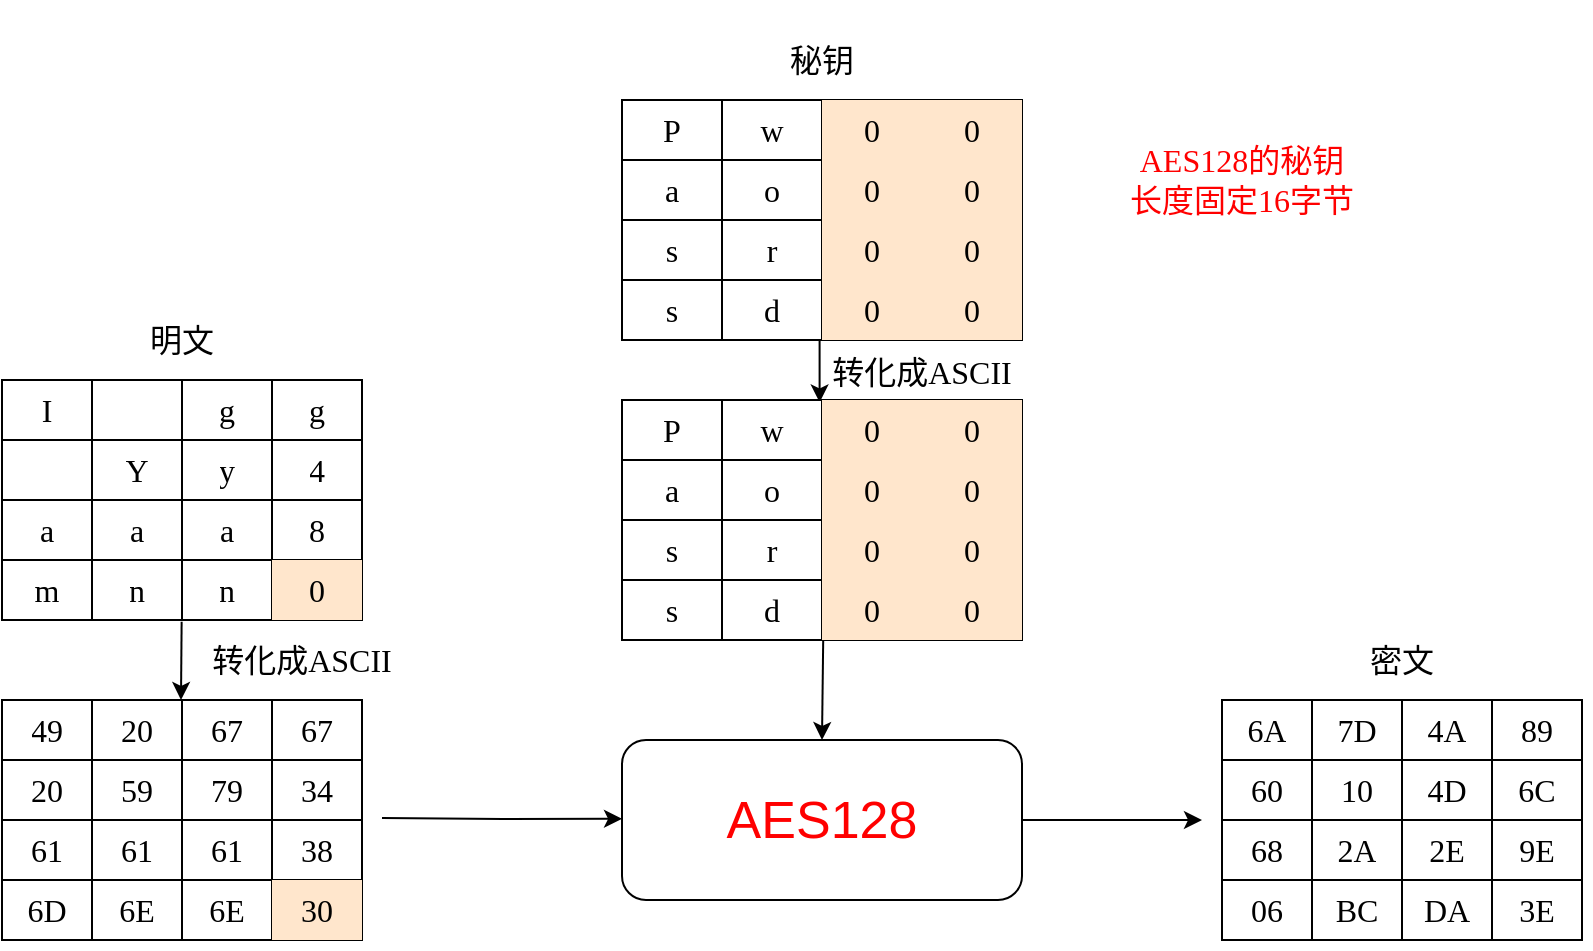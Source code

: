 <mxfile version="21.6.9" type="github">
  <diagram name="第 1 页" id="Atba4np84K2GLx_7ClSU">
    <mxGraphModel dx="1050" dy="625" grid="0" gridSize="10" guides="1" tooltips="1" connect="1" arrows="1" fold="1" page="1" pageScale="1" pageWidth="2336" pageHeight="1654" math="0" shadow="0">
      <root>
        <mxCell id="0" />
        <mxCell id="1" parent="0" />
        <mxCell id="MEGz0LZr5iA2F4U_vHas-93" style="edgeStyle=orthogonalEdgeStyle;rounded=0;orthogonalLoop=1;jettySize=auto;html=1;exitX=0.5;exitY=1;exitDx=0;exitDy=0;entryX=0.494;entryY=0.04;entryDx=0;entryDy=0;entryPerimeter=0;" edge="1" parent="1" source="MEGz0LZr5iA2F4U_vHas-1" target="MEGz0LZr5iA2F4U_vHas-73">
          <mxGeometry relative="1" as="geometry" />
        </mxCell>
        <mxCell id="MEGz0LZr5iA2F4U_vHas-1" value="" style="shape=table;startSize=0;container=1;collapsible=0;childLayout=tableLayout;fontFamily=Comic Sans MS;fontSize=16;" vertex="1" parent="1">
          <mxGeometry x="420" y="80" width="200" height="120" as="geometry" />
        </mxCell>
        <mxCell id="MEGz0LZr5iA2F4U_vHas-2" value="" style="shape=tableRow;horizontal=0;startSize=0;swimlaneHead=0;swimlaneBody=0;strokeColor=inherit;top=0;left=0;bottom=0;right=0;collapsible=0;dropTarget=0;fillColor=none;points=[[0,0.5],[1,0.5]];portConstraint=eastwest;fontFamily=Comic Sans MS;fontSize=16;" vertex="1" parent="MEGz0LZr5iA2F4U_vHas-1">
          <mxGeometry width="200" height="30" as="geometry" />
        </mxCell>
        <mxCell id="MEGz0LZr5iA2F4U_vHas-3" value="P" style="shape=partialRectangle;html=1;whiteSpace=wrap;connectable=0;strokeColor=inherit;overflow=hidden;fillColor=none;top=0;left=0;bottom=0;right=0;pointerEvents=1;fontFamily=Comic Sans MS;fontSize=16;" vertex="1" parent="MEGz0LZr5iA2F4U_vHas-2">
          <mxGeometry width="50" height="30" as="geometry">
            <mxRectangle width="50" height="30" as="alternateBounds" />
          </mxGeometry>
        </mxCell>
        <mxCell id="MEGz0LZr5iA2F4U_vHas-4" value="w" style="shape=partialRectangle;html=1;whiteSpace=wrap;connectable=0;strokeColor=inherit;overflow=hidden;fillColor=none;top=0;left=0;bottom=0;right=0;pointerEvents=1;fontFamily=Comic Sans MS;fontSize=16;" vertex="1" parent="MEGz0LZr5iA2F4U_vHas-2">
          <mxGeometry x="50" width="50" height="30" as="geometry">
            <mxRectangle width="50" height="30" as="alternateBounds" />
          </mxGeometry>
        </mxCell>
        <mxCell id="MEGz0LZr5iA2F4U_vHas-5" value="0" style="shape=partialRectangle;html=1;whiteSpace=wrap;connectable=0;strokeColor=#d79b00;overflow=hidden;fillColor=#ffe6cc;top=0;left=0;bottom=0;right=0;pointerEvents=1;fontFamily=Comic Sans MS;fontSize=16;" vertex="1" parent="MEGz0LZr5iA2F4U_vHas-2">
          <mxGeometry x="100" width="50" height="30" as="geometry">
            <mxRectangle width="50" height="30" as="alternateBounds" />
          </mxGeometry>
        </mxCell>
        <mxCell id="MEGz0LZr5iA2F4U_vHas-6" value="0" style="shape=partialRectangle;html=1;whiteSpace=wrap;connectable=0;strokeColor=#d79b00;overflow=hidden;fillColor=#ffe6cc;top=0;left=0;bottom=0;right=0;pointerEvents=1;fontFamily=Comic Sans MS;fontSize=16;" vertex="1" parent="MEGz0LZr5iA2F4U_vHas-2">
          <mxGeometry x="150" width="50" height="30" as="geometry">
            <mxRectangle width="50" height="30" as="alternateBounds" />
          </mxGeometry>
        </mxCell>
        <mxCell id="MEGz0LZr5iA2F4U_vHas-7" value="" style="shape=tableRow;horizontal=0;startSize=0;swimlaneHead=0;swimlaneBody=0;strokeColor=inherit;top=0;left=0;bottom=0;right=0;collapsible=0;dropTarget=0;fillColor=none;points=[[0,0.5],[1,0.5]];portConstraint=eastwest;fontFamily=Comic Sans MS;fontSize=16;" vertex="1" parent="MEGz0LZr5iA2F4U_vHas-1">
          <mxGeometry y="30" width="200" height="30" as="geometry" />
        </mxCell>
        <mxCell id="MEGz0LZr5iA2F4U_vHas-8" value="a" style="shape=partialRectangle;html=1;whiteSpace=wrap;connectable=0;strokeColor=inherit;overflow=hidden;fillColor=none;top=0;left=0;bottom=0;right=0;pointerEvents=1;fontFamily=Comic Sans MS;fontSize=16;" vertex="1" parent="MEGz0LZr5iA2F4U_vHas-7">
          <mxGeometry width="50" height="30" as="geometry">
            <mxRectangle width="50" height="30" as="alternateBounds" />
          </mxGeometry>
        </mxCell>
        <mxCell id="MEGz0LZr5iA2F4U_vHas-9" value="o" style="shape=partialRectangle;html=1;whiteSpace=wrap;connectable=0;strokeColor=inherit;overflow=hidden;fillColor=none;top=0;left=0;bottom=0;right=0;pointerEvents=1;fontFamily=Comic Sans MS;fontSize=16;" vertex="1" parent="MEGz0LZr5iA2F4U_vHas-7">
          <mxGeometry x="50" width="50" height="30" as="geometry">
            <mxRectangle width="50" height="30" as="alternateBounds" />
          </mxGeometry>
        </mxCell>
        <mxCell id="MEGz0LZr5iA2F4U_vHas-10" value="0" style="shape=partialRectangle;html=1;whiteSpace=wrap;connectable=0;strokeColor=#d79b00;overflow=hidden;fillColor=#ffe6cc;top=0;left=0;bottom=0;right=0;pointerEvents=1;fontFamily=Comic Sans MS;fontSize=16;" vertex="1" parent="MEGz0LZr5iA2F4U_vHas-7">
          <mxGeometry x="100" width="50" height="30" as="geometry">
            <mxRectangle width="50" height="30" as="alternateBounds" />
          </mxGeometry>
        </mxCell>
        <mxCell id="MEGz0LZr5iA2F4U_vHas-11" value="0" style="shape=partialRectangle;html=1;whiteSpace=wrap;connectable=0;strokeColor=#d79b00;overflow=hidden;fillColor=#ffe6cc;top=0;left=0;bottom=0;right=0;pointerEvents=1;fontFamily=Comic Sans MS;fontSize=16;" vertex="1" parent="MEGz0LZr5iA2F4U_vHas-7">
          <mxGeometry x="150" width="50" height="30" as="geometry">
            <mxRectangle width="50" height="30" as="alternateBounds" />
          </mxGeometry>
        </mxCell>
        <mxCell id="MEGz0LZr5iA2F4U_vHas-12" value="" style="shape=tableRow;horizontal=0;startSize=0;swimlaneHead=0;swimlaneBody=0;strokeColor=inherit;top=0;left=0;bottom=0;right=0;collapsible=0;dropTarget=0;fillColor=none;points=[[0,0.5],[1,0.5]];portConstraint=eastwest;fontFamily=Comic Sans MS;fontSize=16;" vertex="1" parent="MEGz0LZr5iA2F4U_vHas-1">
          <mxGeometry y="60" width="200" height="30" as="geometry" />
        </mxCell>
        <mxCell id="MEGz0LZr5iA2F4U_vHas-13" value="s" style="shape=partialRectangle;html=1;whiteSpace=wrap;connectable=0;strokeColor=inherit;overflow=hidden;fillColor=none;top=0;left=0;bottom=0;right=0;pointerEvents=1;fontFamily=Comic Sans MS;fontSize=16;" vertex="1" parent="MEGz0LZr5iA2F4U_vHas-12">
          <mxGeometry width="50" height="30" as="geometry">
            <mxRectangle width="50" height="30" as="alternateBounds" />
          </mxGeometry>
        </mxCell>
        <mxCell id="MEGz0LZr5iA2F4U_vHas-14" value="r" style="shape=partialRectangle;html=1;whiteSpace=wrap;connectable=0;strokeColor=inherit;overflow=hidden;fillColor=none;top=0;left=0;bottom=0;right=0;pointerEvents=1;fontFamily=Comic Sans MS;fontSize=16;" vertex="1" parent="MEGz0LZr5iA2F4U_vHas-12">
          <mxGeometry x="50" width="50" height="30" as="geometry">
            <mxRectangle width="50" height="30" as="alternateBounds" />
          </mxGeometry>
        </mxCell>
        <mxCell id="MEGz0LZr5iA2F4U_vHas-15" value="0" style="shape=partialRectangle;html=1;whiteSpace=wrap;connectable=0;strokeColor=#d79b00;overflow=hidden;fillColor=#ffe6cc;top=0;left=0;bottom=0;right=0;pointerEvents=1;fontFamily=Comic Sans MS;fontSize=16;" vertex="1" parent="MEGz0LZr5iA2F4U_vHas-12">
          <mxGeometry x="100" width="50" height="30" as="geometry">
            <mxRectangle width="50" height="30" as="alternateBounds" />
          </mxGeometry>
        </mxCell>
        <mxCell id="MEGz0LZr5iA2F4U_vHas-16" value="0" style="shape=partialRectangle;html=1;whiteSpace=wrap;connectable=0;strokeColor=#d79b00;overflow=hidden;fillColor=#ffe6cc;top=0;left=0;bottom=0;right=0;pointerEvents=1;fontFamily=Comic Sans MS;fontSize=16;" vertex="1" parent="MEGz0LZr5iA2F4U_vHas-12">
          <mxGeometry x="150" width="50" height="30" as="geometry">
            <mxRectangle width="50" height="30" as="alternateBounds" />
          </mxGeometry>
        </mxCell>
        <mxCell id="MEGz0LZr5iA2F4U_vHas-17" style="shape=tableRow;horizontal=0;startSize=0;swimlaneHead=0;swimlaneBody=0;strokeColor=inherit;top=0;left=0;bottom=0;right=0;collapsible=0;dropTarget=0;fillColor=none;points=[[0,0.5],[1,0.5]];portConstraint=eastwest;fontFamily=Comic Sans MS;fontSize=16;" vertex="1" parent="MEGz0LZr5iA2F4U_vHas-1">
          <mxGeometry y="90" width="200" height="30" as="geometry" />
        </mxCell>
        <mxCell id="MEGz0LZr5iA2F4U_vHas-18" value="s" style="shape=partialRectangle;html=1;whiteSpace=wrap;connectable=0;strokeColor=inherit;overflow=hidden;fillColor=none;top=0;left=0;bottom=0;right=0;pointerEvents=1;fontFamily=Comic Sans MS;fontSize=16;" vertex="1" parent="MEGz0LZr5iA2F4U_vHas-17">
          <mxGeometry width="50" height="30" as="geometry">
            <mxRectangle width="50" height="30" as="alternateBounds" />
          </mxGeometry>
        </mxCell>
        <mxCell id="MEGz0LZr5iA2F4U_vHas-19" value="d" style="shape=partialRectangle;html=1;whiteSpace=wrap;connectable=0;strokeColor=inherit;overflow=hidden;fillColor=none;top=0;left=0;bottom=0;right=0;pointerEvents=1;fontFamily=Comic Sans MS;fontSize=16;" vertex="1" parent="MEGz0LZr5iA2F4U_vHas-17">
          <mxGeometry x="50" width="50" height="30" as="geometry">
            <mxRectangle width="50" height="30" as="alternateBounds" />
          </mxGeometry>
        </mxCell>
        <mxCell id="MEGz0LZr5iA2F4U_vHas-20" value="0" style="shape=partialRectangle;html=1;whiteSpace=wrap;connectable=0;strokeColor=#d79b00;overflow=hidden;fillColor=#ffe6cc;top=0;left=0;bottom=0;right=0;pointerEvents=1;fontFamily=Comic Sans MS;fontSize=16;" vertex="1" parent="MEGz0LZr5iA2F4U_vHas-17">
          <mxGeometry x="100" width="50" height="30" as="geometry">
            <mxRectangle width="50" height="30" as="alternateBounds" />
          </mxGeometry>
        </mxCell>
        <mxCell id="MEGz0LZr5iA2F4U_vHas-21" value="0" style="shape=partialRectangle;html=1;whiteSpace=wrap;connectable=0;strokeColor=#d79b00;overflow=hidden;fillColor=#ffe6cc;top=0;left=0;bottom=0;right=0;pointerEvents=1;fontFamily=Comic Sans MS;fontSize=16;" vertex="1" parent="MEGz0LZr5iA2F4U_vHas-17">
          <mxGeometry x="150" width="50" height="30" as="geometry">
            <mxRectangle width="50" height="30" as="alternateBounds" />
          </mxGeometry>
        </mxCell>
        <mxCell id="MEGz0LZr5iA2F4U_vHas-22" value="" style="shape=table;startSize=0;container=1;collapsible=0;childLayout=tableLayout;fontFamily=Comic Sans MS;fontSize=16;" vertex="1" parent="1">
          <mxGeometry x="110" y="220" width="180" height="120" as="geometry" />
        </mxCell>
        <mxCell id="MEGz0LZr5iA2F4U_vHas-23" value="" style="shape=tableRow;horizontal=0;startSize=0;swimlaneHead=0;swimlaneBody=0;strokeColor=inherit;top=0;left=0;bottom=0;right=0;collapsible=0;dropTarget=0;fillColor=none;points=[[0,0.5],[1,0.5]];portConstraint=eastwest;fontFamily=Comic Sans MS;fontSize=16;" vertex="1" parent="MEGz0LZr5iA2F4U_vHas-22">
          <mxGeometry width="180" height="30" as="geometry" />
        </mxCell>
        <mxCell id="MEGz0LZr5iA2F4U_vHas-24" value="I" style="shape=partialRectangle;html=1;whiteSpace=wrap;connectable=0;strokeColor=inherit;overflow=hidden;fillColor=none;top=0;left=0;bottom=0;right=0;pointerEvents=1;fontFamily=Comic Sans MS;fontSize=16;" vertex="1" parent="MEGz0LZr5iA2F4U_vHas-23">
          <mxGeometry width="45" height="30" as="geometry">
            <mxRectangle width="45" height="30" as="alternateBounds" />
          </mxGeometry>
        </mxCell>
        <mxCell id="MEGz0LZr5iA2F4U_vHas-25" value="&amp;nbsp;" style="shape=partialRectangle;html=1;whiteSpace=wrap;connectable=0;strokeColor=inherit;overflow=hidden;fillColor=none;top=0;left=0;bottom=0;right=0;pointerEvents=1;fontFamily=Comic Sans MS;fontSize=16;" vertex="1" parent="MEGz0LZr5iA2F4U_vHas-23">
          <mxGeometry x="45" width="45" height="30" as="geometry">
            <mxRectangle width="45" height="30" as="alternateBounds" />
          </mxGeometry>
        </mxCell>
        <mxCell id="MEGz0LZr5iA2F4U_vHas-26" value="g" style="shape=partialRectangle;html=1;whiteSpace=wrap;connectable=0;strokeColor=inherit;overflow=hidden;fillColor=none;top=0;left=0;bottom=0;right=0;pointerEvents=1;fontFamily=Comic Sans MS;fontSize=16;" vertex="1" parent="MEGz0LZr5iA2F4U_vHas-23">
          <mxGeometry x="90" width="45" height="30" as="geometry">
            <mxRectangle width="45" height="30" as="alternateBounds" />
          </mxGeometry>
        </mxCell>
        <mxCell id="MEGz0LZr5iA2F4U_vHas-27" value="g" style="shape=partialRectangle;html=1;whiteSpace=wrap;connectable=0;strokeColor=inherit;overflow=hidden;fillColor=none;top=0;left=0;bottom=0;right=0;pointerEvents=1;fontFamily=Comic Sans MS;fontSize=16;" vertex="1" parent="MEGz0LZr5iA2F4U_vHas-23">
          <mxGeometry x="135" width="45" height="30" as="geometry">
            <mxRectangle width="45" height="30" as="alternateBounds" />
          </mxGeometry>
        </mxCell>
        <mxCell id="MEGz0LZr5iA2F4U_vHas-28" value="" style="shape=tableRow;horizontal=0;startSize=0;swimlaneHead=0;swimlaneBody=0;strokeColor=inherit;top=0;left=0;bottom=0;right=0;collapsible=0;dropTarget=0;fillColor=none;points=[[0,0.5],[1,0.5]];portConstraint=eastwest;fontFamily=Comic Sans MS;fontSize=16;" vertex="1" parent="MEGz0LZr5iA2F4U_vHas-22">
          <mxGeometry y="30" width="180" height="30" as="geometry" />
        </mxCell>
        <mxCell id="MEGz0LZr5iA2F4U_vHas-29" value="&amp;nbsp;" style="shape=partialRectangle;html=1;whiteSpace=wrap;connectable=0;strokeColor=inherit;overflow=hidden;fillColor=none;top=0;left=0;bottom=0;right=0;pointerEvents=1;fontFamily=Comic Sans MS;fontSize=16;" vertex="1" parent="MEGz0LZr5iA2F4U_vHas-28">
          <mxGeometry width="45" height="30" as="geometry">
            <mxRectangle width="45" height="30" as="alternateBounds" />
          </mxGeometry>
        </mxCell>
        <mxCell id="MEGz0LZr5iA2F4U_vHas-30" value="Y" style="shape=partialRectangle;html=1;whiteSpace=wrap;connectable=0;strokeColor=inherit;overflow=hidden;fillColor=none;top=0;left=0;bottom=0;right=0;pointerEvents=1;fontFamily=Comic Sans MS;fontSize=16;" vertex="1" parent="MEGz0LZr5iA2F4U_vHas-28">
          <mxGeometry x="45" width="45" height="30" as="geometry">
            <mxRectangle width="45" height="30" as="alternateBounds" />
          </mxGeometry>
        </mxCell>
        <mxCell id="MEGz0LZr5iA2F4U_vHas-31" value="y" style="shape=partialRectangle;html=1;whiteSpace=wrap;connectable=0;strokeColor=inherit;overflow=hidden;fillColor=none;top=0;left=0;bottom=0;right=0;pointerEvents=1;fontFamily=Comic Sans MS;fontSize=16;" vertex="1" parent="MEGz0LZr5iA2F4U_vHas-28">
          <mxGeometry x="90" width="45" height="30" as="geometry">
            <mxRectangle width="45" height="30" as="alternateBounds" />
          </mxGeometry>
        </mxCell>
        <mxCell id="MEGz0LZr5iA2F4U_vHas-32" value="4" style="shape=partialRectangle;html=1;whiteSpace=wrap;connectable=0;strokeColor=inherit;overflow=hidden;fillColor=none;top=0;left=0;bottom=0;right=0;pointerEvents=1;fontFamily=Comic Sans MS;fontSize=16;" vertex="1" parent="MEGz0LZr5iA2F4U_vHas-28">
          <mxGeometry x="135" width="45" height="30" as="geometry">
            <mxRectangle width="45" height="30" as="alternateBounds" />
          </mxGeometry>
        </mxCell>
        <mxCell id="MEGz0LZr5iA2F4U_vHas-33" value="" style="shape=tableRow;horizontal=0;startSize=0;swimlaneHead=0;swimlaneBody=0;strokeColor=inherit;top=0;left=0;bottom=0;right=0;collapsible=0;dropTarget=0;fillColor=none;points=[[0,0.5],[1,0.5]];portConstraint=eastwest;fontFamily=Comic Sans MS;fontSize=16;" vertex="1" parent="MEGz0LZr5iA2F4U_vHas-22">
          <mxGeometry y="60" width="180" height="30" as="geometry" />
        </mxCell>
        <mxCell id="MEGz0LZr5iA2F4U_vHas-34" value="a" style="shape=partialRectangle;html=1;whiteSpace=wrap;connectable=0;strokeColor=inherit;overflow=hidden;fillColor=none;top=0;left=0;bottom=0;right=0;pointerEvents=1;fontFamily=Comic Sans MS;fontSize=16;" vertex="1" parent="MEGz0LZr5iA2F4U_vHas-33">
          <mxGeometry width="45" height="30" as="geometry">
            <mxRectangle width="45" height="30" as="alternateBounds" />
          </mxGeometry>
        </mxCell>
        <mxCell id="MEGz0LZr5iA2F4U_vHas-35" value="a" style="shape=partialRectangle;html=1;whiteSpace=wrap;connectable=0;strokeColor=inherit;overflow=hidden;fillColor=none;top=0;left=0;bottom=0;right=0;pointerEvents=1;fontFamily=Comic Sans MS;fontSize=16;" vertex="1" parent="MEGz0LZr5iA2F4U_vHas-33">
          <mxGeometry x="45" width="45" height="30" as="geometry">
            <mxRectangle width="45" height="30" as="alternateBounds" />
          </mxGeometry>
        </mxCell>
        <mxCell id="MEGz0LZr5iA2F4U_vHas-36" value="a" style="shape=partialRectangle;html=1;whiteSpace=wrap;connectable=0;strokeColor=inherit;overflow=hidden;fillColor=none;top=0;left=0;bottom=0;right=0;pointerEvents=1;fontFamily=Comic Sans MS;fontSize=16;" vertex="1" parent="MEGz0LZr5iA2F4U_vHas-33">
          <mxGeometry x="90" width="45" height="30" as="geometry">
            <mxRectangle width="45" height="30" as="alternateBounds" />
          </mxGeometry>
        </mxCell>
        <mxCell id="MEGz0LZr5iA2F4U_vHas-37" value="8" style="shape=partialRectangle;html=1;whiteSpace=wrap;connectable=0;strokeColor=inherit;overflow=hidden;fillColor=none;top=0;left=0;bottom=0;right=0;pointerEvents=1;fontFamily=Comic Sans MS;fontSize=16;" vertex="1" parent="MEGz0LZr5iA2F4U_vHas-33">
          <mxGeometry x="135" width="45" height="30" as="geometry">
            <mxRectangle width="45" height="30" as="alternateBounds" />
          </mxGeometry>
        </mxCell>
        <mxCell id="MEGz0LZr5iA2F4U_vHas-38" style="shape=tableRow;horizontal=0;startSize=0;swimlaneHead=0;swimlaneBody=0;strokeColor=inherit;top=0;left=0;bottom=0;right=0;collapsible=0;dropTarget=0;fillColor=none;points=[[0,0.5],[1,0.5]];portConstraint=eastwest;fontFamily=Comic Sans MS;fontSize=16;" vertex="1" parent="MEGz0LZr5iA2F4U_vHas-22">
          <mxGeometry y="90" width="180" height="30" as="geometry" />
        </mxCell>
        <mxCell id="MEGz0LZr5iA2F4U_vHas-39" value="m" style="shape=partialRectangle;html=1;whiteSpace=wrap;connectable=0;strokeColor=inherit;overflow=hidden;fillColor=none;top=0;left=0;bottom=0;right=0;pointerEvents=1;fontFamily=Comic Sans MS;fontSize=16;" vertex="1" parent="MEGz0LZr5iA2F4U_vHas-38">
          <mxGeometry width="45" height="30" as="geometry">
            <mxRectangle width="45" height="30" as="alternateBounds" />
          </mxGeometry>
        </mxCell>
        <mxCell id="MEGz0LZr5iA2F4U_vHas-40" value="n" style="shape=partialRectangle;html=1;whiteSpace=wrap;connectable=0;strokeColor=inherit;overflow=hidden;fillColor=none;top=0;left=0;bottom=0;right=0;pointerEvents=1;fontFamily=Comic Sans MS;fontSize=16;" vertex="1" parent="MEGz0LZr5iA2F4U_vHas-38">
          <mxGeometry x="45" width="45" height="30" as="geometry">
            <mxRectangle width="45" height="30" as="alternateBounds" />
          </mxGeometry>
        </mxCell>
        <mxCell id="MEGz0LZr5iA2F4U_vHas-41" value="n" style="shape=partialRectangle;html=1;whiteSpace=wrap;connectable=0;strokeColor=inherit;overflow=hidden;fillColor=none;top=0;left=0;bottom=0;right=0;pointerEvents=1;fontFamily=Comic Sans MS;fontSize=16;" vertex="1" parent="MEGz0LZr5iA2F4U_vHas-38">
          <mxGeometry x="90" width="45" height="30" as="geometry">
            <mxRectangle width="45" height="30" as="alternateBounds" />
          </mxGeometry>
        </mxCell>
        <mxCell id="MEGz0LZr5iA2F4U_vHas-42" value="0" style="shape=partialRectangle;html=1;whiteSpace=wrap;connectable=0;strokeColor=#d79b00;overflow=hidden;fillColor=#ffe6cc;top=0;left=0;bottom=0;right=0;pointerEvents=1;fontFamily=Comic Sans MS;fontSize=16;" vertex="1" parent="MEGz0LZr5iA2F4U_vHas-38">
          <mxGeometry x="135" width="45" height="30" as="geometry">
            <mxRectangle width="45" height="30" as="alternateBounds" />
          </mxGeometry>
        </mxCell>
        <mxCell id="MEGz0LZr5iA2F4U_vHas-71" style="edgeStyle=orthogonalEdgeStyle;rounded=0;orthogonalLoop=1;jettySize=auto;html=1;exitX=1;exitY=0.5;exitDx=0;exitDy=0;" edge="1" parent="1" source="MEGz0LZr5iA2F4U_vHas-43">
          <mxGeometry relative="1" as="geometry">
            <mxPoint x="710" y="440" as="targetPoint" />
          </mxGeometry>
        </mxCell>
        <mxCell id="MEGz0LZr5iA2F4U_vHas-43" value="&lt;font color=&quot;#ff0000&quot; style=&quot;font-size: 26px;&quot;&gt;AES128&lt;/font&gt;" style="rounded=1;whiteSpace=wrap;html=1;" vertex="1" parent="1">
          <mxGeometry x="420" y="400" width="200" height="80" as="geometry" />
        </mxCell>
        <mxCell id="MEGz0LZr5iA2F4U_vHas-44" value="" style="shape=table;startSize=0;container=1;collapsible=0;childLayout=tableLayout;fontFamily=Comic Sans MS;fontSize=16;" vertex="1" parent="1">
          <mxGeometry x="720" y="380" width="180" height="120" as="geometry" />
        </mxCell>
        <mxCell id="MEGz0LZr5iA2F4U_vHas-45" value="" style="shape=tableRow;horizontal=0;startSize=0;swimlaneHead=0;swimlaneBody=0;strokeColor=inherit;top=0;left=0;bottom=0;right=0;collapsible=0;dropTarget=0;fillColor=none;points=[[0,0.5],[1,0.5]];portConstraint=eastwest;fontFamily=Comic Sans MS;fontSize=16;" vertex="1" parent="MEGz0LZr5iA2F4U_vHas-44">
          <mxGeometry width="180" height="30" as="geometry" />
        </mxCell>
        <mxCell id="MEGz0LZr5iA2F4U_vHas-46" value="6A" style="shape=partialRectangle;html=1;whiteSpace=wrap;connectable=0;strokeColor=inherit;overflow=hidden;fillColor=none;top=0;left=0;bottom=0;right=0;pointerEvents=1;fontFamily=Comic Sans MS;fontSize=16;" vertex="1" parent="MEGz0LZr5iA2F4U_vHas-45">
          <mxGeometry width="45" height="30" as="geometry">
            <mxRectangle width="45" height="30" as="alternateBounds" />
          </mxGeometry>
        </mxCell>
        <mxCell id="MEGz0LZr5iA2F4U_vHas-47" value="7D" style="shape=partialRectangle;html=1;whiteSpace=wrap;connectable=0;strokeColor=inherit;overflow=hidden;fillColor=none;top=0;left=0;bottom=0;right=0;pointerEvents=1;fontFamily=Comic Sans MS;fontSize=16;" vertex="1" parent="MEGz0LZr5iA2F4U_vHas-45">
          <mxGeometry x="45" width="45" height="30" as="geometry">
            <mxRectangle width="45" height="30" as="alternateBounds" />
          </mxGeometry>
        </mxCell>
        <mxCell id="MEGz0LZr5iA2F4U_vHas-48" value="4A" style="shape=partialRectangle;html=1;whiteSpace=wrap;connectable=0;strokeColor=inherit;overflow=hidden;fillColor=none;top=0;left=0;bottom=0;right=0;pointerEvents=1;fontFamily=Comic Sans MS;fontSize=16;" vertex="1" parent="MEGz0LZr5iA2F4U_vHas-45">
          <mxGeometry x="90" width="45" height="30" as="geometry">
            <mxRectangle width="45" height="30" as="alternateBounds" />
          </mxGeometry>
        </mxCell>
        <mxCell id="MEGz0LZr5iA2F4U_vHas-49" value="89" style="shape=partialRectangle;html=1;whiteSpace=wrap;connectable=0;strokeColor=inherit;overflow=hidden;fillColor=none;top=0;left=0;bottom=0;right=0;pointerEvents=1;fontFamily=Comic Sans MS;fontSize=16;" vertex="1" parent="MEGz0LZr5iA2F4U_vHas-45">
          <mxGeometry x="135" width="45" height="30" as="geometry">
            <mxRectangle width="45" height="30" as="alternateBounds" />
          </mxGeometry>
        </mxCell>
        <mxCell id="MEGz0LZr5iA2F4U_vHas-50" value="" style="shape=tableRow;horizontal=0;startSize=0;swimlaneHead=0;swimlaneBody=0;strokeColor=inherit;top=0;left=0;bottom=0;right=0;collapsible=0;dropTarget=0;fillColor=none;points=[[0,0.5],[1,0.5]];portConstraint=eastwest;fontFamily=Comic Sans MS;fontSize=16;" vertex="1" parent="MEGz0LZr5iA2F4U_vHas-44">
          <mxGeometry y="30" width="180" height="30" as="geometry" />
        </mxCell>
        <mxCell id="MEGz0LZr5iA2F4U_vHas-51" value="60" style="shape=partialRectangle;html=1;whiteSpace=wrap;connectable=0;strokeColor=inherit;overflow=hidden;fillColor=none;top=0;left=0;bottom=0;right=0;pointerEvents=1;fontFamily=Comic Sans MS;fontSize=16;" vertex="1" parent="MEGz0LZr5iA2F4U_vHas-50">
          <mxGeometry width="45" height="30" as="geometry">
            <mxRectangle width="45" height="30" as="alternateBounds" />
          </mxGeometry>
        </mxCell>
        <mxCell id="MEGz0LZr5iA2F4U_vHas-52" value="10" style="shape=partialRectangle;html=1;whiteSpace=wrap;connectable=0;strokeColor=inherit;overflow=hidden;fillColor=none;top=0;left=0;bottom=0;right=0;pointerEvents=1;fontFamily=Comic Sans MS;fontSize=16;" vertex="1" parent="MEGz0LZr5iA2F4U_vHas-50">
          <mxGeometry x="45" width="45" height="30" as="geometry">
            <mxRectangle width="45" height="30" as="alternateBounds" />
          </mxGeometry>
        </mxCell>
        <mxCell id="MEGz0LZr5iA2F4U_vHas-53" value="4D" style="shape=partialRectangle;html=1;whiteSpace=wrap;connectable=0;strokeColor=inherit;overflow=hidden;fillColor=none;top=0;left=0;bottom=0;right=0;pointerEvents=1;fontFamily=Comic Sans MS;fontSize=16;" vertex="1" parent="MEGz0LZr5iA2F4U_vHas-50">
          <mxGeometry x="90" width="45" height="30" as="geometry">
            <mxRectangle width="45" height="30" as="alternateBounds" />
          </mxGeometry>
        </mxCell>
        <mxCell id="MEGz0LZr5iA2F4U_vHas-54" value="6C" style="shape=partialRectangle;html=1;whiteSpace=wrap;connectable=0;strokeColor=inherit;overflow=hidden;fillColor=none;top=0;left=0;bottom=0;right=0;pointerEvents=1;fontFamily=Comic Sans MS;fontSize=16;" vertex="1" parent="MEGz0LZr5iA2F4U_vHas-50">
          <mxGeometry x="135" width="45" height="30" as="geometry">
            <mxRectangle width="45" height="30" as="alternateBounds" />
          </mxGeometry>
        </mxCell>
        <mxCell id="MEGz0LZr5iA2F4U_vHas-55" value="" style="shape=tableRow;horizontal=0;startSize=0;swimlaneHead=0;swimlaneBody=0;strokeColor=inherit;top=0;left=0;bottom=0;right=0;collapsible=0;dropTarget=0;fillColor=none;points=[[0,0.5],[1,0.5]];portConstraint=eastwest;fontFamily=Comic Sans MS;fontSize=16;" vertex="1" parent="MEGz0LZr5iA2F4U_vHas-44">
          <mxGeometry y="60" width="180" height="30" as="geometry" />
        </mxCell>
        <mxCell id="MEGz0LZr5iA2F4U_vHas-56" value="68" style="shape=partialRectangle;html=1;whiteSpace=wrap;connectable=0;strokeColor=inherit;overflow=hidden;fillColor=none;top=0;left=0;bottom=0;right=0;pointerEvents=1;fontFamily=Comic Sans MS;fontSize=16;" vertex="1" parent="MEGz0LZr5iA2F4U_vHas-55">
          <mxGeometry width="45" height="30" as="geometry">
            <mxRectangle width="45" height="30" as="alternateBounds" />
          </mxGeometry>
        </mxCell>
        <mxCell id="MEGz0LZr5iA2F4U_vHas-57" value="2A" style="shape=partialRectangle;html=1;whiteSpace=wrap;connectable=0;strokeColor=inherit;overflow=hidden;fillColor=none;top=0;left=0;bottom=0;right=0;pointerEvents=1;fontFamily=Comic Sans MS;fontSize=16;" vertex="1" parent="MEGz0LZr5iA2F4U_vHas-55">
          <mxGeometry x="45" width="45" height="30" as="geometry">
            <mxRectangle width="45" height="30" as="alternateBounds" />
          </mxGeometry>
        </mxCell>
        <mxCell id="MEGz0LZr5iA2F4U_vHas-58" value="2E" style="shape=partialRectangle;html=1;whiteSpace=wrap;connectable=0;strokeColor=inherit;overflow=hidden;fillColor=none;top=0;left=0;bottom=0;right=0;pointerEvents=1;fontFamily=Comic Sans MS;fontSize=16;strokeWidth=9;" vertex="1" parent="MEGz0LZr5iA2F4U_vHas-55">
          <mxGeometry x="90" width="45" height="30" as="geometry">
            <mxRectangle width="45" height="30" as="alternateBounds" />
          </mxGeometry>
        </mxCell>
        <mxCell id="MEGz0LZr5iA2F4U_vHas-59" value="9E" style="shape=partialRectangle;html=1;whiteSpace=wrap;connectable=0;strokeColor=inherit;overflow=hidden;fillColor=none;top=0;left=0;bottom=0;right=0;pointerEvents=1;fontFamily=Comic Sans MS;fontSize=16;strokeWidth=9;" vertex="1" parent="MEGz0LZr5iA2F4U_vHas-55">
          <mxGeometry x="135" width="45" height="30" as="geometry">
            <mxRectangle width="45" height="30" as="alternateBounds" />
          </mxGeometry>
        </mxCell>
        <mxCell id="MEGz0LZr5iA2F4U_vHas-65" style="shape=tableRow;horizontal=0;startSize=0;swimlaneHead=0;swimlaneBody=0;strokeColor=inherit;top=0;left=0;bottom=0;right=0;collapsible=0;dropTarget=0;fillColor=none;points=[[0,0.5],[1,0.5]];portConstraint=eastwest;fontFamily=Comic Sans MS;fontSize=16;" vertex="1" parent="MEGz0LZr5iA2F4U_vHas-44">
          <mxGeometry y="90" width="180" height="30" as="geometry" />
        </mxCell>
        <mxCell id="MEGz0LZr5iA2F4U_vHas-66" value="06" style="shape=partialRectangle;html=1;whiteSpace=wrap;connectable=0;strokeColor=inherit;overflow=hidden;fillColor=none;top=0;left=0;bottom=0;right=0;pointerEvents=1;fontFamily=Comic Sans MS;fontSize=16;" vertex="1" parent="MEGz0LZr5iA2F4U_vHas-65">
          <mxGeometry width="45" height="30" as="geometry">
            <mxRectangle width="45" height="30" as="alternateBounds" />
          </mxGeometry>
        </mxCell>
        <mxCell id="MEGz0LZr5iA2F4U_vHas-67" value="BC" style="shape=partialRectangle;html=1;whiteSpace=wrap;connectable=0;strokeColor=inherit;overflow=hidden;fillColor=none;top=0;left=0;bottom=0;right=0;pointerEvents=1;fontFamily=Comic Sans MS;fontSize=16;" vertex="1" parent="MEGz0LZr5iA2F4U_vHas-65">
          <mxGeometry x="45" width="45" height="30" as="geometry">
            <mxRectangle width="45" height="30" as="alternateBounds" />
          </mxGeometry>
        </mxCell>
        <mxCell id="MEGz0LZr5iA2F4U_vHas-68" value="DA" style="shape=partialRectangle;html=1;whiteSpace=wrap;connectable=0;strokeColor=inherit;overflow=hidden;fillColor=none;top=0;left=0;bottom=0;right=0;pointerEvents=1;fontFamily=Comic Sans MS;fontSize=16;strokeWidth=9;" vertex="1" parent="MEGz0LZr5iA2F4U_vHas-65">
          <mxGeometry x="90" width="45" height="30" as="geometry">
            <mxRectangle width="45" height="30" as="alternateBounds" />
          </mxGeometry>
        </mxCell>
        <mxCell id="MEGz0LZr5iA2F4U_vHas-69" value="3E" style="shape=partialRectangle;html=1;whiteSpace=wrap;connectable=0;strokeColor=inherit;overflow=hidden;fillColor=none;top=0;left=0;bottom=0;right=0;pointerEvents=1;fontFamily=Comic Sans MS;fontSize=16;strokeWidth=9;" vertex="1" parent="MEGz0LZr5iA2F4U_vHas-65">
          <mxGeometry x="135" width="45" height="30" as="geometry">
            <mxRectangle width="45" height="30" as="alternateBounds" />
          </mxGeometry>
        </mxCell>
        <mxCell id="MEGz0LZr5iA2F4U_vHas-72" value="" style="shape=table;startSize=0;container=1;collapsible=0;childLayout=tableLayout;fontFamily=Comic Sans MS;fontSize=16;" vertex="1" parent="1">
          <mxGeometry x="420" y="230" width="200" height="120" as="geometry" />
        </mxCell>
        <mxCell id="MEGz0LZr5iA2F4U_vHas-73" value="" style="shape=tableRow;horizontal=0;startSize=0;swimlaneHead=0;swimlaneBody=0;strokeColor=inherit;top=0;left=0;bottom=0;right=0;collapsible=0;dropTarget=0;fillColor=none;points=[[0,0.5],[1,0.5]];portConstraint=eastwest;fontFamily=Comic Sans MS;fontSize=16;" vertex="1" parent="MEGz0LZr5iA2F4U_vHas-72">
          <mxGeometry width="200" height="30" as="geometry" />
        </mxCell>
        <mxCell id="MEGz0LZr5iA2F4U_vHas-74" value="P" style="shape=partialRectangle;html=1;whiteSpace=wrap;connectable=0;strokeColor=inherit;overflow=hidden;fillColor=none;top=0;left=0;bottom=0;right=0;pointerEvents=1;fontFamily=Comic Sans MS;fontSize=16;" vertex="1" parent="MEGz0LZr5iA2F4U_vHas-73">
          <mxGeometry width="50" height="30" as="geometry">
            <mxRectangle width="50" height="30" as="alternateBounds" />
          </mxGeometry>
        </mxCell>
        <mxCell id="MEGz0LZr5iA2F4U_vHas-75" value="w" style="shape=partialRectangle;html=1;whiteSpace=wrap;connectable=0;strokeColor=inherit;overflow=hidden;fillColor=none;top=0;left=0;bottom=0;right=0;pointerEvents=1;fontFamily=Comic Sans MS;fontSize=16;" vertex="1" parent="MEGz0LZr5iA2F4U_vHas-73">
          <mxGeometry x="50" width="50" height="30" as="geometry">
            <mxRectangle width="50" height="30" as="alternateBounds" />
          </mxGeometry>
        </mxCell>
        <mxCell id="MEGz0LZr5iA2F4U_vHas-76" value="0" style="shape=partialRectangle;html=1;whiteSpace=wrap;connectable=0;strokeColor=#d79b00;overflow=hidden;fillColor=#ffe6cc;top=0;left=0;bottom=0;right=0;pointerEvents=1;fontFamily=Comic Sans MS;fontSize=16;" vertex="1" parent="MEGz0LZr5iA2F4U_vHas-73">
          <mxGeometry x="100" width="50" height="30" as="geometry">
            <mxRectangle width="50" height="30" as="alternateBounds" />
          </mxGeometry>
        </mxCell>
        <mxCell id="MEGz0LZr5iA2F4U_vHas-77" value="0" style="shape=partialRectangle;html=1;whiteSpace=wrap;connectable=0;strokeColor=#d79b00;overflow=hidden;fillColor=#ffe6cc;top=0;left=0;bottom=0;right=0;pointerEvents=1;fontFamily=Comic Sans MS;fontSize=16;" vertex="1" parent="MEGz0LZr5iA2F4U_vHas-73">
          <mxGeometry x="150" width="50" height="30" as="geometry">
            <mxRectangle width="50" height="30" as="alternateBounds" />
          </mxGeometry>
        </mxCell>
        <mxCell id="MEGz0LZr5iA2F4U_vHas-78" value="" style="shape=tableRow;horizontal=0;startSize=0;swimlaneHead=0;swimlaneBody=0;strokeColor=inherit;top=0;left=0;bottom=0;right=0;collapsible=0;dropTarget=0;fillColor=none;points=[[0,0.5],[1,0.5]];portConstraint=eastwest;fontFamily=Comic Sans MS;fontSize=16;" vertex="1" parent="MEGz0LZr5iA2F4U_vHas-72">
          <mxGeometry y="30" width="200" height="30" as="geometry" />
        </mxCell>
        <mxCell id="MEGz0LZr5iA2F4U_vHas-79" value="a" style="shape=partialRectangle;html=1;whiteSpace=wrap;connectable=0;strokeColor=inherit;overflow=hidden;fillColor=none;top=0;left=0;bottom=0;right=0;pointerEvents=1;fontFamily=Comic Sans MS;fontSize=16;" vertex="1" parent="MEGz0LZr5iA2F4U_vHas-78">
          <mxGeometry width="50" height="30" as="geometry">
            <mxRectangle width="50" height="30" as="alternateBounds" />
          </mxGeometry>
        </mxCell>
        <mxCell id="MEGz0LZr5iA2F4U_vHas-80" value="o" style="shape=partialRectangle;html=1;whiteSpace=wrap;connectable=0;strokeColor=inherit;overflow=hidden;fillColor=none;top=0;left=0;bottom=0;right=0;pointerEvents=1;fontFamily=Comic Sans MS;fontSize=16;" vertex="1" parent="MEGz0LZr5iA2F4U_vHas-78">
          <mxGeometry x="50" width="50" height="30" as="geometry">
            <mxRectangle width="50" height="30" as="alternateBounds" />
          </mxGeometry>
        </mxCell>
        <mxCell id="MEGz0LZr5iA2F4U_vHas-81" value="0" style="shape=partialRectangle;html=1;whiteSpace=wrap;connectable=0;strokeColor=#d79b00;overflow=hidden;fillColor=#ffe6cc;top=0;left=0;bottom=0;right=0;pointerEvents=1;fontFamily=Comic Sans MS;fontSize=16;" vertex="1" parent="MEGz0LZr5iA2F4U_vHas-78">
          <mxGeometry x="100" width="50" height="30" as="geometry">
            <mxRectangle width="50" height="30" as="alternateBounds" />
          </mxGeometry>
        </mxCell>
        <mxCell id="MEGz0LZr5iA2F4U_vHas-82" value="0" style="shape=partialRectangle;html=1;whiteSpace=wrap;connectable=0;strokeColor=#d79b00;overflow=hidden;fillColor=#ffe6cc;top=0;left=0;bottom=0;right=0;pointerEvents=1;fontFamily=Comic Sans MS;fontSize=16;" vertex="1" parent="MEGz0LZr5iA2F4U_vHas-78">
          <mxGeometry x="150" width="50" height="30" as="geometry">
            <mxRectangle width="50" height="30" as="alternateBounds" />
          </mxGeometry>
        </mxCell>
        <mxCell id="MEGz0LZr5iA2F4U_vHas-83" value="" style="shape=tableRow;horizontal=0;startSize=0;swimlaneHead=0;swimlaneBody=0;strokeColor=inherit;top=0;left=0;bottom=0;right=0;collapsible=0;dropTarget=0;fillColor=none;points=[[0,0.5],[1,0.5]];portConstraint=eastwest;fontFamily=Comic Sans MS;fontSize=16;" vertex="1" parent="MEGz0LZr5iA2F4U_vHas-72">
          <mxGeometry y="60" width="200" height="30" as="geometry" />
        </mxCell>
        <mxCell id="MEGz0LZr5iA2F4U_vHas-84" value="s" style="shape=partialRectangle;html=1;whiteSpace=wrap;connectable=0;strokeColor=inherit;overflow=hidden;fillColor=none;top=0;left=0;bottom=0;right=0;pointerEvents=1;fontFamily=Comic Sans MS;fontSize=16;" vertex="1" parent="MEGz0LZr5iA2F4U_vHas-83">
          <mxGeometry width="50" height="30" as="geometry">
            <mxRectangle width="50" height="30" as="alternateBounds" />
          </mxGeometry>
        </mxCell>
        <mxCell id="MEGz0LZr5iA2F4U_vHas-85" value="r" style="shape=partialRectangle;html=1;whiteSpace=wrap;connectable=0;strokeColor=inherit;overflow=hidden;fillColor=none;top=0;left=0;bottom=0;right=0;pointerEvents=1;fontFamily=Comic Sans MS;fontSize=16;" vertex="1" parent="MEGz0LZr5iA2F4U_vHas-83">
          <mxGeometry x="50" width="50" height="30" as="geometry">
            <mxRectangle width="50" height="30" as="alternateBounds" />
          </mxGeometry>
        </mxCell>
        <mxCell id="MEGz0LZr5iA2F4U_vHas-86" value="0" style="shape=partialRectangle;html=1;whiteSpace=wrap;connectable=0;strokeColor=#d79b00;overflow=hidden;fillColor=#ffe6cc;top=0;left=0;bottom=0;right=0;pointerEvents=1;fontFamily=Comic Sans MS;fontSize=16;" vertex="1" parent="MEGz0LZr5iA2F4U_vHas-83">
          <mxGeometry x="100" width="50" height="30" as="geometry">
            <mxRectangle width="50" height="30" as="alternateBounds" />
          </mxGeometry>
        </mxCell>
        <mxCell id="MEGz0LZr5iA2F4U_vHas-87" value="0" style="shape=partialRectangle;html=1;whiteSpace=wrap;connectable=0;strokeColor=#d79b00;overflow=hidden;fillColor=#ffe6cc;top=0;left=0;bottom=0;right=0;pointerEvents=1;fontFamily=Comic Sans MS;fontSize=16;" vertex="1" parent="MEGz0LZr5iA2F4U_vHas-83">
          <mxGeometry x="150" width="50" height="30" as="geometry">
            <mxRectangle width="50" height="30" as="alternateBounds" />
          </mxGeometry>
        </mxCell>
        <mxCell id="MEGz0LZr5iA2F4U_vHas-88" style="shape=tableRow;horizontal=0;startSize=0;swimlaneHead=0;swimlaneBody=0;strokeColor=inherit;top=0;left=0;bottom=0;right=0;collapsible=0;dropTarget=0;fillColor=none;points=[[0,0.5],[1,0.5]];portConstraint=eastwest;fontFamily=Comic Sans MS;fontSize=16;" vertex="1" parent="MEGz0LZr5iA2F4U_vHas-72">
          <mxGeometry y="90" width="200" height="30" as="geometry" />
        </mxCell>
        <mxCell id="MEGz0LZr5iA2F4U_vHas-89" value="s" style="shape=partialRectangle;html=1;whiteSpace=wrap;connectable=0;strokeColor=inherit;overflow=hidden;fillColor=none;top=0;left=0;bottom=0;right=0;pointerEvents=1;fontFamily=Comic Sans MS;fontSize=16;" vertex="1" parent="MEGz0LZr5iA2F4U_vHas-88">
          <mxGeometry width="50" height="30" as="geometry">
            <mxRectangle width="50" height="30" as="alternateBounds" />
          </mxGeometry>
        </mxCell>
        <mxCell id="MEGz0LZr5iA2F4U_vHas-90" value="d" style="shape=partialRectangle;html=1;whiteSpace=wrap;connectable=0;strokeColor=inherit;overflow=hidden;fillColor=none;top=0;left=0;bottom=0;right=0;pointerEvents=1;fontFamily=Comic Sans MS;fontSize=16;" vertex="1" parent="MEGz0LZr5iA2F4U_vHas-88">
          <mxGeometry x="50" width="50" height="30" as="geometry">
            <mxRectangle width="50" height="30" as="alternateBounds" />
          </mxGeometry>
        </mxCell>
        <mxCell id="MEGz0LZr5iA2F4U_vHas-91" value="0" style="shape=partialRectangle;html=1;whiteSpace=wrap;connectable=0;strokeColor=#d79b00;overflow=hidden;fillColor=#ffe6cc;top=0;left=0;bottom=0;right=0;pointerEvents=1;fontFamily=Comic Sans MS;fontSize=16;" vertex="1" parent="MEGz0LZr5iA2F4U_vHas-88">
          <mxGeometry x="100" width="50" height="30" as="geometry">
            <mxRectangle width="50" height="30" as="alternateBounds" />
          </mxGeometry>
        </mxCell>
        <mxCell id="MEGz0LZr5iA2F4U_vHas-92" value="0" style="shape=partialRectangle;html=1;whiteSpace=wrap;connectable=0;strokeColor=#d79b00;overflow=hidden;fillColor=#ffe6cc;top=0;left=0;bottom=0;right=0;pointerEvents=1;fontFamily=Comic Sans MS;fontSize=16;" vertex="1" parent="MEGz0LZr5iA2F4U_vHas-88">
          <mxGeometry x="150" width="50" height="30" as="geometry">
            <mxRectangle width="50" height="30" as="alternateBounds" />
          </mxGeometry>
        </mxCell>
        <mxCell id="MEGz0LZr5iA2F4U_vHas-94" value="" style="shape=table;startSize=0;container=1;collapsible=0;childLayout=tableLayout;fontFamily=Comic Sans MS;fontSize=16;" vertex="1" parent="1">
          <mxGeometry x="110" y="380" width="180" height="120" as="geometry" />
        </mxCell>
        <mxCell id="MEGz0LZr5iA2F4U_vHas-95" value="" style="shape=tableRow;horizontal=0;startSize=0;swimlaneHead=0;swimlaneBody=0;strokeColor=inherit;top=0;left=0;bottom=0;right=0;collapsible=0;dropTarget=0;fillColor=none;points=[[0,0.5],[1,0.5]];portConstraint=eastwest;fontFamily=Comic Sans MS;fontSize=16;" vertex="1" parent="MEGz0LZr5iA2F4U_vHas-94">
          <mxGeometry width="180" height="30" as="geometry" />
        </mxCell>
        <mxCell id="MEGz0LZr5iA2F4U_vHas-96" value="49" style="shape=partialRectangle;html=1;whiteSpace=wrap;connectable=0;strokeColor=inherit;overflow=hidden;fillColor=none;top=0;left=0;bottom=0;right=0;pointerEvents=1;fontFamily=Comic Sans MS;fontSize=16;" vertex="1" parent="MEGz0LZr5iA2F4U_vHas-95">
          <mxGeometry width="45" height="30" as="geometry">
            <mxRectangle width="45" height="30" as="alternateBounds" />
          </mxGeometry>
        </mxCell>
        <mxCell id="MEGz0LZr5iA2F4U_vHas-97" value="20" style="shape=partialRectangle;html=1;whiteSpace=wrap;connectable=0;strokeColor=inherit;overflow=hidden;fillColor=none;top=0;left=0;bottom=0;right=0;pointerEvents=1;fontFamily=Comic Sans MS;fontSize=16;" vertex="1" parent="MEGz0LZr5iA2F4U_vHas-95">
          <mxGeometry x="45" width="45" height="30" as="geometry">
            <mxRectangle width="45" height="30" as="alternateBounds" />
          </mxGeometry>
        </mxCell>
        <mxCell id="MEGz0LZr5iA2F4U_vHas-98" value="67" style="shape=partialRectangle;html=1;whiteSpace=wrap;connectable=0;strokeColor=inherit;overflow=hidden;fillColor=none;top=0;left=0;bottom=0;right=0;pointerEvents=1;fontFamily=Comic Sans MS;fontSize=16;" vertex="1" parent="MEGz0LZr5iA2F4U_vHas-95">
          <mxGeometry x="90" width="45" height="30" as="geometry">
            <mxRectangle width="45" height="30" as="alternateBounds" />
          </mxGeometry>
        </mxCell>
        <mxCell id="MEGz0LZr5iA2F4U_vHas-99" value="67" style="shape=partialRectangle;html=1;whiteSpace=wrap;connectable=0;strokeColor=inherit;overflow=hidden;fillColor=none;top=0;left=0;bottom=0;right=0;pointerEvents=1;fontFamily=Comic Sans MS;fontSize=16;" vertex="1" parent="MEGz0LZr5iA2F4U_vHas-95">
          <mxGeometry x="135" width="45" height="30" as="geometry">
            <mxRectangle width="45" height="30" as="alternateBounds" />
          </mxGeometry>
        </mxCell>
        <mxCell id="MEGz0LZr5iA2F4U_vHas-100" value="" style="shape=tableRow;horizontal=0;startSize=0;swimlaneHead=0;swimlaneBody=0;strokeColor=inherit;top=0;left=0;bottom=0;right=0;collapsible=0;dropTarget=0;fillColor=none;points=[[0,0.5],[1,0.5]];portConstraint=eastwest;fontFamily=Comic Sans MS;fontSize=16;" vertex="1" parent="MEGz0LZr5iA2F4U_vHas-94">
          <mxGeometry y="30" width="180" height="30" as="geometry" />
        </mxCell>
        <mxCell id="MEGz0LZr5iA2F4U_vHas-101" value="20" style="shape=partialRectangle;html=1;whiteSpace=wrap;connectable=0;strokeColor=inherit;overflow=hidden;fillColor=none;top=0;left=0;bottom=0;right=0;pointerEvents=1;fontFamily=Comic Sans MS;fontSize=16;" vertex="1" parent="MEGz0LZr5iA2F4U_vHas-100">
          <mxGeometry width="45" height="30" as="geometry">
            <mxRectangle width="45" height="30" as="alternateBounds" />
          </mxGeometry>
        </mxCell>
        <mxCell id="MEGz0LZr5iA2F4U_vHas-102" value="59" style="shape=partialRectangle;html=1;whiteSpace=wrap;connectable=0;strokeColor=inherit;overflow=hidden;fillColor=none;top=0;left=0;bottom=0;right=0;pointerEvents=1;fontFamily=Comic Sans MS;fontSize=16;" vertex="1" parent="MEGz0LZr5iA2F4U_vHas-100">
          <mxGeometry x="45" width="45" height="30" as="geometry">
            <mxRectangle width="45" height="30" as="alternateBounds" />
          </mxGeometry>
        </mxCell>
        <mxCell id="MEGz0LZr5iA2F4U_vHas-103" value="79" style="shape=partialRectangle;html=1;whiteSpace=wrap;connectable=0;strokeColor=inherit;overflow=hidden;fillColor=none;top=0;left=0;bottom=0;right=0;pointerEvents=1;fontFamily=Comic Sans MS;fontSize=16;" vertex="1" parent="MEGz0LZr5iA2F4U_vHas-100">
          <mxGeometry x="90" width="45" height="30" as="geometry">
            <mxRectangle width="45" height="30" as="alternateBounds" />
          </mxGeometry>
        </mxCell>
        <mxCell id="MEGz0LZr5iA2F4U_vHas-104" value="34" style="shape=partialRectangle;html=1;whiteSpace=wrap;connectable=0;strokeColor=inherit;overflow=hidden;fillColor=none;top=0;left=0;bottom=0;right=0;pointerEvents=1;fontFamily=Comic Sans MS;fontSize=16;" vertex="1" parent="MEGz0LZr5iA2F4U_vHas-100">
          <mxGeometry x="135" width="45" height="30" as="geometry">
            <mxRectangle width="45" height="30" as="alternateBounds" />
          </mxGeometry>
        </mxCell>
        <mxCell id="MEGz0LZr5iA2F4U_vHas-105" value="" style="shape=tableRow;horizontal=0;startSize=0;swimlaneHead=0;swimlaneBody=0;strokeColor=inherit;top=0;left=0;bottom=0;right=0;collapsible=0;dropTarget=0;fillColor=none;points=[[0,0.5],[1,0.5]];portConstraint=eastwest;fontFamily=Comic Sans MS;fontSize=16;" vertex="1" parent="MEGz0LZr5iA2F4U_vHas-94">
          <mxGeometry y="60" width="180" height="30" as="geometry" />
        </mxCell>
        <mxCell id="MEGz0LZr5iA2F4U_vHas-106" value="61" style="shape=partialRectangle;html=1;whiteSpace=wrap;connectable=0;strokeColor=inherit;overflow=hidden;fillColor=none;top=0;left=0;bottom=0;right=0;pointerEvents=1;fontFamily=Comic Sans MS;fontSize=16;" vertex="1" parent="MEGz0LZr5iA2F4U_vHas-105">
          <mxGeometry width="45" height="30" as="geometry">
            <mxRectangle width="45" height="30" as="alternateBounds" />
          </mxGeometry>
        </mxCell>
        <mxCell id="MEGz0LZr5iA2F4U_vHas-107" value="61" style="shape=partialRectangle;html=1;whiteSpace=wrap;connectable=0;strokeColor=inherit;overflow=hidden;fillColor=none;top=0;left=0;bottom=0;right=0;pointerEvents=1;fontFamily=Comic Sans MS;fontSize=16;" vertex="1" parent="MEGz0LZr5iA2F4U_vHas-105">
          <mxGeometry x="45" width="45" height="30" as="geometry">
            <mxRectangle width="45" height="30" as="alternateBounds" />
          </mxGeometry>
        </mxCell>
        <mxCell id="MEGz0LZr5iA2F4U_vHas-108" value="61" style="shape=partialRectangle;html=1;whiteSpace=wrap;connectable=0;strokeColor=inherit;overflow=hidden;fillColor=none;top=0;left=0;bottom=0;right=0;pointerEvents=1;fontFamily=Comic Sans MS;fontSize=16;" vertex="1" parent="MEGz0LZr5iA2F4U_vHas-105">
          <mxGeometry x="90" width="45" height="30" as="geometry">
            <mxRectangle width="45" height="30" as="alternateBounds" />
          </mxGeometry>
        </mxCell>
        <mxCell id="MEGz0LZr5iA2F4U_vHas-109" value="38" style="shape=partialRectangle;html=1;whiteSpace=wrap;connectable=0;strokeColor=inherit;overflow=hidden;fillColor=none;top=0;left=0;bottom=0;right=0;pointerEvents=1;fontFamily=Comic Sans MS;fontSize=16;" vertex="1" parent="MEGz0LZr5iA2F4U_vHas-105">
          <mxGeometry x="135" width="45" height="30" as="geometry">
            <mxRectangle width="45" height="30" as="alternateBounds" />
          </mxGeometry>
        </mxCell>
        <mxCell id="MEGz0LZr5iA2F4U_vHas-110" style="shape=tableRow;horizontal=0;startSize=0;swimlaneHead=0;swimlaneBody=0;strokeColor=inherit;top=0;left=0;bottom=0;right=0;collapsible=0;dropTarget=0;fillColor=none;points=[[0,0.5],[1,0.5]];portConstraint=eastwest;fontFamily=Comic Sans MS;fontSize=16;" vertex="1" parent="MEGz0LZr5iA2F4U_vHas-94">
          <mxGeometry y="90" width="180" height="30" as="geometry" />
        </mxCell>
        <mxCell id="MEGz0LZr5iA2F4U_vHas-111" value="6D" style="shape=partialRectangle;html=1;whiteSpace=wrap;connectable=0;strokeColor=inherit;overflow=hidden;fillColor=none;top=0;left=0;bottom=0;right=0;pointerEvents=1;fontFamily=Comic Sans MS;fontSize=16;" vertex="1" parent="MEGz0LZr5iA2F4U_vHas-110">
          <mxGeometry width="45" height="30" as="geometry">
            <mxRectangle width="45" height="30" as="alternateBounds" />
          </mxGeometry>
        </mxCell>
        <mxCell id="MEGz0LZr5iA2F4U_vHas-112" value="6E" style="shape=partialRectangle;html=1;whiteSpace=wrap;connectable=0;strokeColor=inherit;overflow=hidden;fillColor=none;top=0;left=0;bottom=0;right=0;pointerEvents=1;fontFamily=Comic Sans MS;fontSize=16;" vertex="1" parent="MEGz0LZr5iA2F4U_vHas-110">
          <mxGeometry x="45" width="45" height="30" as="geometry">
            <mxRectangle width="45" height="30" as="alternateBounds" />
          </mxGeometry>
        </mxCell>
        <mxCell id="MEGz0LZr5iA2F4U_vHas-113" value="6E" style="shape=partialRectangle;html=1;whiteSpace=wrap;connectable=0;strokeColor=inherit;overflow=hidden;fillColor=none;top=0;left=0;bottom=0;right=0;pointerEvents=1;fontFamily=Comic Sans MS;fontSize=16;" vertex="1" parent="MEGz0LZr5iA2F4U_vHas-110">
          <mxGeometry x="90" width="45" height="30" as="geometry">
            <mxRectangle width="45" height="30" as="alternateBounds" />
          </mxGeometry>
        </mxCell>
        <mxCell id="MEGz0LZr5iA2F4U_vHas-114" value="30" style="shape=partialRectangle;html=1;whiteSpace=wrap;connectable=0;strokeColor=#d79b00;overflow=hidden;fillColor=#ffe6cc;top=0;left=0;bottom=0;right=0;pointerEvents=1;fontFamily=Comic Sans MS;fontSize=16;" vertex="1" parent="MEGz0LZr5iA2F4U_vHas-110">
          <mxGeometry x="135" width="45" height="30" as="geometry">
            <mxRectangle width="45" height="30" as="alternateBounds" />
          </mxGeometry>
        </mxCell>
        <mxCell id="MEGz0LZr5iA2F4U_vHas-117" style="edgeStyle=orthogonalEdgeStyle;rounded=0;orthogonalLoop=1;jettySize=auto;html=1;exitX=0.499;exitY=1.028;exitDx=0;exitDy=0;entryX=0.494;entryY=0.04;entryDx=0;entryDy=0;entryPerimeter=0;exitPerimeter=0;" edge="1" parent="1" source="MEGz0LZr5iA2F4U_vHas-38">
          <mxGeometry relative="1" as="geometry">
            <mxPoint x="200.5" y="349" as="sourcePoint" />
            <mxPoint x="199.5" y="380" as="targetPoint" />
          </mxGeometry>
        </mxCell>
        <mxCell id="MEGz0LZr5iA2F4U_vHas-118" style="edgeStyle=orthogonalEdgeStyle;rounded=0;orthogonalLoop=1;jettySize=auto;html=1;" edge="1" parent="1">
          <mxGeometry relative="1" as="geometry">
            <mxPoint x="420" y="439.41" as="targetPoint" />
            <mxPoint x="300" y="439" as="sourcePoint" />
          </mxGeometry>
        </mxCell>
        <mxCell id="MEGz0LZr5iA2F4U_vHas-119" style="rounded=0;orthogonalLoop=1;jettySize=auto;html=1;exitX=0.5;exitY=1;exitDx=0;exitDy=0;entryX=0.5;entryY=0;entryDx=0;entryDy=0;" edge="1" parent="1" target="MEGz0LZr5iA2F4U_vHas-43">
          <mxGeometry relative="1" as="geometry">
            <mxPoint x="520.6" y="350" as="sourcePoint" />
            <mxPoint x="519.6" y="381" as="targetPoint" />
          </mxGeometry>
        </mxCell>
        <mxCell id="MEGz0LZr5iA2F4U_vHas-120" value="转化成ASCII" style="rounded=1;whiteSpace=wrap;html=1;fillColor=none;strokeColor=none;fontFamily=Comic Sans MS;fontSize=16;" vertex="1" parent="1">
          <mxGeometry x="200" y="330" width="120" height="60" as="geometry" />
        </mxCell>
        <mxCell id="MEGz0LZr5iA2F4U_vHas-121" value="转化成ASCII" style="rounded=1;whiteSpace=wrap;html=1;fillColor=none;strokeColor=none;fontFamily=Comic Sans MS;fontSize=16;" vertex="1" parent="1">
          <mxGeometry x="510" y="186" width="120" height="60" as="geometry" />
        </mxCell>
        <mxCell id="MEGz0LZr5iA2F4U_vHas-122" value="明文" style="rounded=1;whiteSpace=wrap;html=1;fillColor=none;strokeColor=none;fontFamily=Comic Sans MS;fontSize=16;" vertex="1" parent="1">
          <mxGeometry x="140" y="170" width="120" height="60" as="geometry" />
        </mxCell>
        <mxCell id="MEGz0LZr5iA2F4U_vHas-123" value="秘钥" style="rounded=1;whiteSpace=wrap;html=1;fillColor=none;strokeColor=none;fontFamily=Comic Sans MS;fontSize=16;" vertex="1" parent="1">
          <mxGeometry x="460" y="30" width="120" height="60" as="geometry" />
        </mxCell>
        <mxCell id="MEGz0LZr5iA2F4U_vHas-124" value="密文" style="rounded=1;whiteSpace=wrap;html=1;fillColor=none;strokeColor=none;fontFamily=Comic Sans MS;fontSize=16;" vertex="1" parent="1">
          <mxGeometry x="750" y="330" width="120" height="60" as="geometry" />
        </mxCell>
        <mxCell id="MEGz0LZr5iA2F4U_vHas-125" value="&lt;font color=&quot;#ff0000&quot;&gt;AES128的秘钥长度固定16字节&lt;/font&gt;" style="rounded=1;whiteSpace=wrap;html=1;fillColor=none;strokeColor=none;fontFamily=Comic Sans MS;fontSize=16;" vertex="1" parent="1">
          <mxGeometry x="670" y="90" width="120" height="60" as="geometry" />
        </mxCell>
      </root>
    </mxGraphModel>
  </diagram>
</mxfile>
